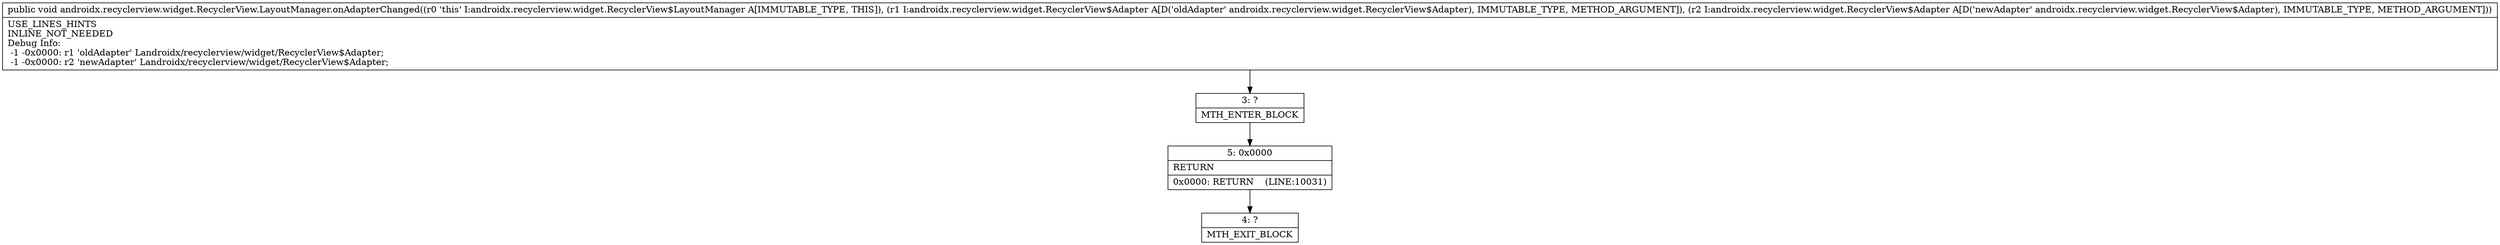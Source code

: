 digraph "CFG forandroidx.recyclerview.widget.RecyclerView.LayoutManager.onAdapterChanged(Landroidx\/recyclerview\/widget\/RecyclerView$Adapter;Landroidx\/recyclerview\/widget\/RecyclerView$Adapter;)V" {
Node_3 [shape=record,label="{3\:\ ?|MTH_ENTER_BLOCK\l}"];
Node_5 [shape=record,label="{5\:\ 0x0000|RETURN\l|0x0000: RETURN    (LINE:10031)\l}"];
Node_4 [shape=record,label="{4\:\ ?|MTH_EXIT_BLOCK\l}"];
MethodNode[shape=record,label="{public void androidx.recyclerview.widget.RecyclerView.LayoutManager.onAdapterChanged((r0 'this' I:androidx.recyclerview.widget.RecyclerView$LayoutManager A[IMMUTABLE_TYPE, THIS]), (r1 I:androidx.recyclerview.widget.RecyclerView$Adapter A[D('oldAdapter' androidx.recyclerview.widget.RecyclerView$Adapter), IMMUTABLE_TYPE, METHOD_ARGUMENT]), (r2 I:androidx.recyclerview.widget.RecyclerView$Adapter A[D('newAdapter' androidx.recyclerview.widget.RecyclerView$Adapter), IMMUTABLE_TYPE, METHOD_ARGUMENT]))  | USE_LINES_HINTS\lINLINE_NOT_NEEDED\lDebug Info:\l  \-1 \-0x0000: r1 'oldAdapter' Landroidx\/recyclerview\/widget\/RecyclerView$Adapter;\l  \-1 \-0x0000: r2 'newAdapter' Landroidx\/recyclerview\/widget\/RecyclerView$Adapter;\l}"];
MethodNode -> Node_3;Node_3 -> Node_5;
Node_5 -> Node_4;
}

